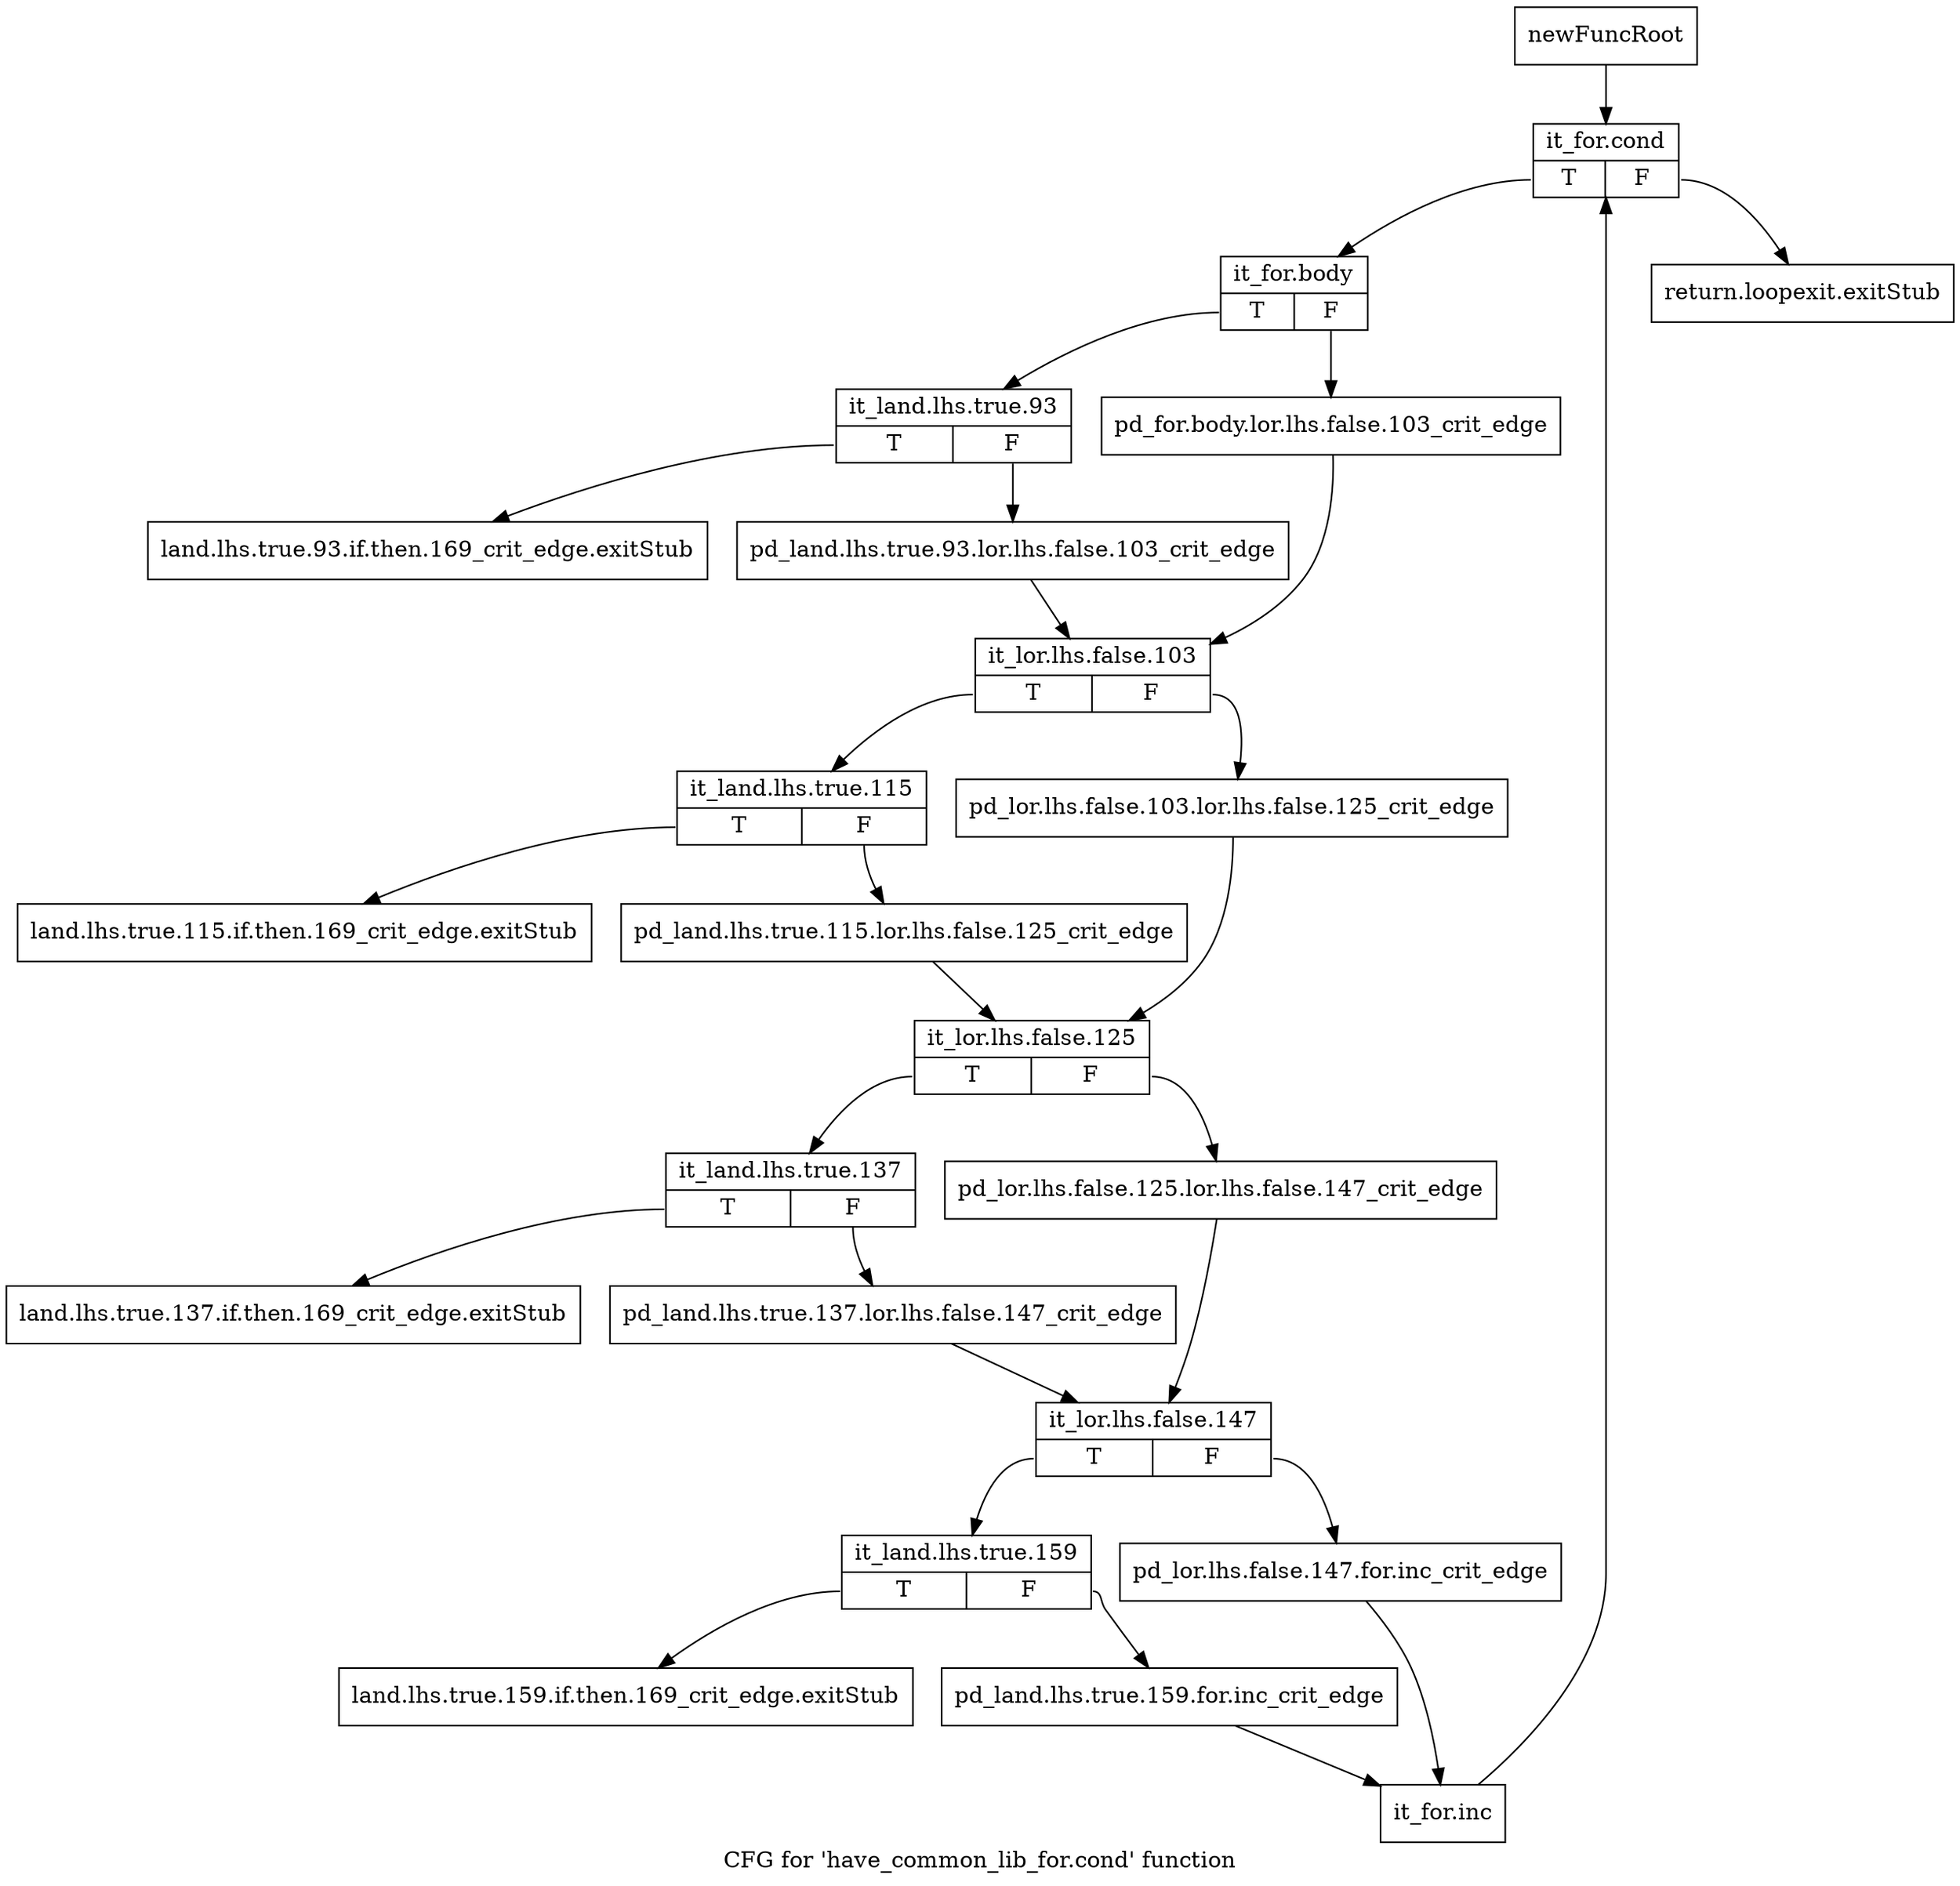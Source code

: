 digraph "CFG for 'have_common_lib_for.cond' function" {
	label="CFG for 'have_common_lib_for.cond' function";

	Node0x3e2d3a0 [shape=record,label="{newFuncRoot}"];
	Node0x3e2d3a0 -> Node0x3e2e7a0;
	Node0x3e2d3f0 [shape=record,label="{return.loopexit.exitStub}"];
	Node0x3e2d440 [shape=record,label="{land.lhs.true.93.if.then.169_crit_edge.exitStub}"];
	Node0x3e2d490 [shape=record,label="{land.lhs.true.115.if.then.169_crit_edge.exitStub}"];
	Node0x3e2e700 [shape=record,label="{land.lhs.true.137.if.then.169_crit_edge.exitStub}"];
	Node0x3e2e750 [shape=record,label="{land.lhs.true.159.if.then.169_crit_edge.exitStub}"];
	Node0x3e2e7a0 [shape=record,label="{it_for.cond|{<s0>T|<s1>F}}"];
	Node0x3e2e7a0:s0 -> Node0x3e2e7f0;
	Node0x3e2e7a0:s1 -> Node0x3e2d3f0;
	Node0x3e2e7f0 [shape=record,label="{it_for.body|{<s0>T|<s1>F}}"];
	Node0x3e2e7f0:s0 -> Node0x3e2e890;
	Node0x3e2e7f0:s1 -> Node0x3e2e840;
	Node0x3e2e840 [shape=record,label="{pd_for.body.lor.lhs.false.103_crit_edge}"];
	Node0x3e2e840 -> Node0x3e2e930;
	Node0x3e2e890 [shape=record,label="{it_land.lhs.true.93|{<s0>T|<s1>F}}"];
	Node0x3e2e890:s0 -> Node0x3e2d440;
	Node0x3e2e890:s1 -> Node0x3e2e8e0;
	Node0x3e2e8e0 [shape=record,label="{pd_land.lhs.true.93.lor.lhs.false.103_crit_edge}"];
	Node0x3e2e8e0 -> Node0x3e2e930;
	Node0x3e2e930 [shape=record,label="{it_lor.lhs.false.103|{<s0>T|<s1>F}}"];
	Node0x3e2e930:s0 -> Node0x3e2e9d0;
	Node0x3e2e930:s1 -> Node0x3e2e980;
	Node0x3e2e980 [shape=record,label="{pd_lor.lhs.false.103.lor.lhs.false.125_crit_edge}"];
	Node0x3e2e980 -> Node0x3e2ea70;
	Node0x3e2e9d0 [shape=record,label="{it_land.lhs.true.115|{<s0>T|<s1>F}}"];
	Node0x3e2e9d0:s0 -> Node0x3e2d490;
	Node0x3e2e9d0:s1 -> Node0x3e2ea20;
	Node0x3e2ea20 [shape=record,label="{pd_land.lhs.true.115.lor.lhs.false.125_crit_edge}"];
	Node0x3e2ea20 -> Node0x3e2ea70;
	Node0x3e2ea70 [shape=record,label="{it_lor.lhs.false.125|{<s0>T|<s1>F}}"];
	Node0x3e2ea70:s0 -> Node0x3e2eb10;
	Node0x3e2ea70:s1 -> Node0x3e2eac0;
	Node0x3e2eac0 [shape=record,label="{pd_lor.lhs.false.125.lor.lhs.false.147_crit_edge}"];
	Node0x3e2eac0 -> Node0x3e2ebb0;
	Node0x3e2eb10 [shape=record,label="{it_land.lhs.true.137|{<s0>T|<s1>F}}"];
	Node0x3e2eb10:s0 -> Node0x3e2e700;
	Node0x3e2eb10:s1 -> Node0x3e2eb60;
	Node0x3e2eb60 [shape=record,label="{pd_land.lhs.true.137.lor.lhs.false.147_crit_edge}"];
	Node0x3e2eb60 -> Node0x3e2ebb0;
	Node0x3e2ebb0 [shape=record,label="{it_lor.lhs.false.147|{<s0>T|<s1>F}}"];
	Node0x3e2ebb0:s0 -> Node0x3e2ec50;
	Node0x3e2ebb0:s1 -> Node0x3e2ec00;
	Node0x3e2ec00 [shape=record,label="{pd_lor.lhs.false.147.for.inc_crit_edge}"];
	Node0x3e2ec00 -> Node0x3e2ecf0;
	Node0x3e2ec50 [shape=record,label="{it_land.lhs.true.159|{<s0>T|<s1>F}}"];
	Node0x3e2ec50:s0 -> Node0x3e2e750;
	Node0x3e2ec50:s1 -> Node0x3e2eca0;
	Node0x3e2eca0 [shape=record,label="{pd_land.lhs.true.159.for.inc_crit_edge}"];
	Node0x3e2eca0 -> Node0x3e2ecf0;
	Node0x3e2ecf0 [shape=record,label="{it_for.inc}"];
	Node0x3e2ecf0 -> Node0x3e2e7a0;
}
